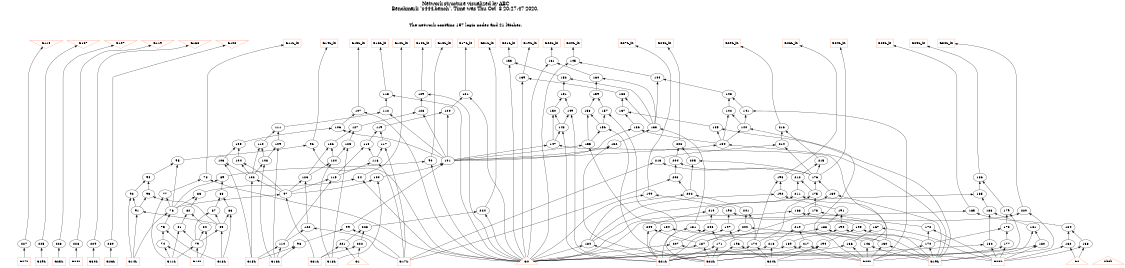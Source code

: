 # Network structure generated by ABC

digraph network {
size = "7.5,10";
center = true;
edge [dir = back];

{
  node [shape = plaintext];
  edge [style = invis];
  LevelTitle1 [label=""];
  LevelTitle2 [label=""];
  Level13 [label = ""];
  Level12 [label = ""];
  Level11 [label = ""];
  Level10 [label = ""];
  Level9 [label = ""];
  Level8 [label = ""];
  Level7 [label = ""];
  Level6 [label = ""];
  Level5 [label = ""];
  Level4 [label = ""];
  Level3 [label = ""];
  Level2 [label = ""];
  Level1 [label = ""];
  Level0 [label = ""];
  LevelTitle1 ->  LevelTitle2 ->  Level13 ->  Level12 ->  Level11 ->  Level10 ->  Level9 ->  Level8 ->  Level7 ->  Level6 ->  Level5 ->  Level4 ->  Level3 ->  Level2 ->  Level1 ->  Level0;
}

{
  rank = same;
  LevelTitle1;
  title1 [shape=plaintext,
          fontsize=20,
          fontname = "Times-Roman",
          label="Network structure visualized by ABC\nBenchmark \"s444.bench\". Time was Thu Oct  8 20:27:47 2020. "
         ];
}

{
  rank = same;
  LevelTitle2;
  title2 [shape=plaintext,
          fontsize=18,
          fontname = "Times-Roman",
          label="The network contains 157 logic nodes and 21 latches.\n"
         ];
}

{
  rank = same;
  Level13;
  Node5 [label = "G118", shape = invtriangle, color = coral, fillcolor = coral];
  Node6 [label = "G167", shape = invtriangle, color = coral, fillcolor = coral];
  Node7 [label = "G107", shape = invtriangle, color = coral, fillcolor = coral];
  Node8 [label = "G119", shape = invtriangle, color = coral, fillcolor = coral];
  Node9 [label = "G168", shape = invtriangle, color = coral, fillcolor = coral];
  Node10 [label = "G108", shape = invtriangle, color = coral, fillcolor = coral];
  Node12 [label = "G11L_in", shape = box, color = coral, fillcolor = coral];
  Node15 [label = "G12L_in", shape = box, color = coral, fillcolor = coral];
  Node18 [label = "G13L_in", shape = box, color = coral, fillcolor = coral];
  Node21 [label = "G14L_in", shape = box, color = coral, fillcolor = coral];
  Node24 [label = "G15L_in", shape = box, color = coral, fillcolor = coral];
  Node27 [label = "G16L_in", shape = box, color = coral, fillcolor = coral];
  Node30 [label = "G17L_in", shape = box, color = coral, fillcolor = coral];
  Node33 [label = "G18L_in", shape = box, color = coral, fillcolor = coral];
  Node36 [label = "G19L_in", shape = box, color = coral, fillcolor = coral];
  Node39 [label = "G20L_in", shape = box, color = coral, fillcolor = coral];
  Node42 [label = "G21L_in", shape = box, color = coral, fillcolor = coral];
  Node45 [label = "G22L_in", shape = box, color = coral, fillcolor = coral];
  Node48 [label = "G23L_in", shape = box, color = coral, fillcolor = coral];
  Node51 [label = "G24L_in", shape = box, color = coral, fillcolor = coral];
  Node54 [label = "G25L_in", shape = box, color = coral, fillcolor = coral];
  Node57 [label = "G26L_in", shape = box, color = coral, fillcolor = coral];
  Node60 [label = "G27L_in", shape = box, color = coral, fillcolor = coral];
  Node63 [label = "G28L_in", shape = box, color = coral, fillcolor = coral];
  Node66 [label = "G29L_in", shape = box, color = coral, fillcolor = coral];
  Node69 [label = "G30L_in", shape = box, color = coral, fillcolor = coral];
  Node72 [label = "G31L_in", shape = box, color = coral, fillcolor = coral];
}

{
  rank = same;
  Level12;
  Node145 [label = "145\n", shape = ellipse];
  Node153 [label = "153\n", shape = ellipse];
  Node161 [label = "161\n", shape = ellipse];
}

{
  rank = same;
  Level11;
  Node139 [label = "139\n", shape = ellipse];
  Node144 [label = "144\n", shape = ellipse];
  Node152 [label = "152\n", shape = ellipse];
  Node160 [label = "160\n", shape = ellipse];
}

{
  rank = same;
  Level10;
  Node113 [label = "113\n", shape = ellipse];
  Node121 [label = "121\n", shape = ellipse];
  Node129 [label = "129\n", shape = ellipse];
  Node138 [label = "138\n", shape = ellipse];
  Node143 [label = "143\n", shape = ellipse];
  Node151 [label = "151\n", shape = ellipse];
  Node159 [label = "159\n", shape = ellipse];
}

{
  rank = same;
  Level9;
  Node107 [label = "107\n", shape = ellipse];
  Node112 [label = "112\n", shape = ellipse];
  Node120 [label = "120\n", shape = ellipse];
  Node128 [label = "128\n", shape = ellipse];
  Node137 [label = "137\n", shape = ellipse];
  Node141 [label = "141\n", shape = ellipse];
  Node142 [label = "142\n", shape = ellipse];
  Node149 [label = "149\n", shape = ellipse];
  Node150 [label = "150\n", shape = ellipse];
  Node157 [label = "157\n", shape = ellipse];
  Node158 [label = "158\n", shape = ellipse];
}

{
  rank = same;
  Level8;
  Node106 [label = "106\n", shape = ellipse];
  Node111 [label = "111\n", shape = ellipse];
  Node119 [label = "119\n", shape = ellipse];
  Node127 [label = "127\n", shape = ellipse];
  Node133 [label = "133\n", shape = ellipse];
  Node135 [label = "135\n", shape = ellipse];
  Node136 [label = "136\n", shape = ellipse];
  Node140 [label = "140\n", shape = ellipse];
  Node148 [label = "148\n", shape = ellipse];
  Node156 [label = "156\n", shape = ellipse];
  Node216 [label = "216\n", shape = ellipse];
}

{
  rank = same;
  Level7;
  Node96 [label = "96\n", shape = ellipse];
  Node105 [label = "105\n", shape = ellipse];
  Node109 [label = "109\n", shape = ellipse];
  Node110 [label = "110\n", shape = ellipse];
  Node117 [label = "117\n", shape = ellipse];
  Node118 [label = "118\n", shape = ellipse];
  Node125 [label = "125\n", shape = ellipse];
  Node126 [label = "126\n", shape = ellipse];
  Node132 [label = "132\n", shape = ellipse];
  Node134 [label = "134\n", shape = ellipse];
  Node147 [label = "147\n", shape = ellipse];
  Node155 [label = "155\n", shape = ellipse];
  Node206 [label = "206\n", shape = ellipse];
  Node214 [label = "214\n", shape = ellipse];
}

{
  rank = same;
  Level6;
  Node90 [label = "90\n", shape = ellipse];
  Node95 [label = "95\n", shape = ellipse];
  Node101 [label = "101\n", shape = ellipse];
  Node103 [label = "103\n", shape = ellipse];
  Node104 [label = "104\n", shape = ellipse];
  Node108 [label = "108\n", shape = ellipse];
  Node116 [label = "116\n", shape = ellipse];
  Node124 [label = "124\n", shape = ellipse];
  Node204 [label = "204\n", shape = ellipse];
  Node205 [label = "205\n", shape = ellipse];
  Node213 [label = "213\n", shape = ellipse];
  Node215 [label = "215\n", shape = ellipse];
}

{
  rank = same;
  Level5;
  Node78 [label = "78\n", shape = ellipse];
  Node84 [label = "84\n", shape = ellipse];
  Node89 [label = "89\n", shape = ellipse];
  Node94 [label = "94\n", shape = ellipse];
  Node100 [label = "100\n", shape = ellipse];
  Node102 [label = "102\n", shape = ellipse];
  Node115 [label = "115\n", shape = ellipse];
  Node123 [label = "123\n", shape = ellipse];
  Node176 [label = "176\n", shape = ellipse];
  Node186 [label = "186\n", shape = ellipse];
  Node193 [label = "193\n", shape = ellipse];
  Node203 [label = "203\n", shape = ellipse];
  Node212 [label = "212\n", shape = ellipse];
}

{
  rank = same;
  Level4;
  Node77 [label = "77\n", shape = ellipse];
  Node83 [label = "83\n", shape = ellipse];
  Node88 [label = "88\n", shape = ellipse];
  Node92 [label = "92\n", shape = ellipse];
  Node93 [label = "93\n", shape = ellipse];
  Node97 [label = "97\n", shape = ellipse];
  Node169 [label = "169\n", shape = ellipse];
  Node175 [label = "175\n", shape = ellipse];
  Node185 [label = "185\n", shape = ellipse];
  Node192 [label = "192\n", shape = ellipse];
  Node199 [label = "199\n", shape = ellipse];
  Node202 [label = "202\n", shape = ellipse];
  Node211 [label = "211\n", shape = ellipse];
}

{
  rank = same;
  Level3;
  Node76 [label = "76\n", shape = ellipse];
  Node82 [label = "82\n", shape = ellipse];
  Node86 [label = "86\n", shape = ellipse];
  Node87 [label = "87\n", shape = ellipse];
  Node91 [label = "91\n", shape = ellipse];
  Node165 [label = "165\n", shape = ellipse];
  Node168 [label = "168\n", shape = ellipse];
  Node173 [label = "173\n", shape = ellipse];
  Node179 [label = "179\n", shape = ellipse];
  Node183 [label = "183\n", shape = ellipse];
  Node191 [label = "191\n", shape = ellipse];
  Node198 [label = "198\n", shape = ellipse];
  Node201 [label = "201\n", shape = ellipse];
  Node210 [label = "210\n", shape = ellipse];
  Node220 [label = "220\n", shape = ellipse];
  Node224 [label = "224\n", shape = ellipse];
}

{
  rank = same;
  Level2;
  Node75 [label = "75\n", shape = ellipse];
  Node80 [label = "80\n", shape = ellipse];
  Node81 [label = "81\n", shape = ellipse];
  Node85 [label = "85\n", shape = ellipse];
  Node99 [label = "99\n", shape = ellipse];
  Node122 [label = "122\n", shape = ellipse];
  Node131 [label = "131\n", shape = ellipse];
  Node154 [label = "154\n", shape = ellipse];
  Node164 [label = "164\n", shape = ellipse];
  Node167 [label = "167\n", shape = ellipse];
  Node172 [label = "172\n", shape = ellipse];
  Node178 [label = "178\n", shape = ellipse];
  Node181 [label = "181\n", shape = ellipse];
  Node188 [label = "188\n", shape = ellipse];
  Node190 [label = "190\n", shape = ellipse];
  Node195 [label = "195\n", shape = ellipse];
  Node197 [label = "197\n", shape = ellipse];
  Node200 [label = "200\n", shape = ellipse];
  Node208 [label = "208\n", shape = ellipse];
  Node209 [label = "209\n", shape = ellipse];
  Node219 [label = "219\n", shape = ellipse];
  Node223 [label = "223\n", shape = ellipse];
}

{
  rank = same;
  Level1;
  Node74 [label = "74\n", shape = ellipse];
  Node79 [label = "79\n", shape = ellipse];
  Node98 [label = "98\n", shape = ellipse];
  Node114 [label = "114\n", shape = ellipse];
  Node130 [label = "130\n", shape = ellipse];
  Node146 [label = "146\n", shape = ellipse];
  Node162 [label = "162\n", shape = ellipse];
  Node163 [label = "163\n", shape = ellipse];
  Node166 [label = "166\n", shape = ellipse];
  Node170 [label = "170\n", shape = ellipse];
  Node171 [label = "171\n", shape = ellipse];
  Node174 [label = "174\n", shape = ellipse];
  Node177 [label = "177\n", shape = ellipse];
  Node180 [label = "180\n", shape = ellipse];
  Node182 [label = "182\n", shape = ellipse];
  Node184 [label = "184\n", shape = ellipse];
  Node187 [label = "187\n", shape = ellipse];
  Node189 [label = "189\n", shape = ellipse];
  Node194 [label = "194\n", shape = ellipse];
  Node196 [label = "196\n", shape = ellipse];
  Node207 [label = "207\n", shape = ellipse];
  Node217 [label = "217\n", shape = ellipse];
  Node218 [label = "218\n", shape = ellipse];
  Node221 [label = "221\n", shape = ellipse];
  Node222 [label = "222\n", shape = ellipse];
  Node225 [label = "225\n", shape = ellipse];
  Node226 [label = "226\n", shape = ellipse];
  Node227 [label = "227\n", shape = ellipse];
  Node228 [label = "228\n", shape = ellipse];
  Node229 [label = "229\n", shape = ellipse];
  Node230 [label = "230\n", shape = ellipse];
}

{
  rank = same;
  Level0;
  Node1 [label = "clock", shape = triangle, color = coral, fillcolor = coral];
  Node2 [label = "G0", shape = triangle, color = coral, fillcolor = coral];
  Node3 [label = "G1", shape = triangle, color = coral, fillcolor = coral];
  Node4 [label = "G2", shape = triangle, color = coral, fillcolor = coral];
  Node13 [label = "G11L", shape = box, color = coral, fillcolor = coral];
  Node16 [label = "G12L", shape = box, color = coral, fillcolor = coral];
  Node19 [label = "G13L", shape = box, color = coral, fillcolor = coral];
  Node22 [label = "G14L", shape = box, color = coral, fillcolor = coral];
  Node25 [label = "G15L", shape = box, color = coral, fillcolor = coral];
  Node28 [label = "G16L", shape = box, color = coral, fillcolor = coral];
  Node31 [label = "G17L", shape = box, color = coral, fillcolor = coral];
  Node34 [label = "G18L", shape = box, color = coral, fillcolor = coral];
  Node37 [label = "G19L", shape = box, color = coral, fillcolor = coral];
  Node40 [label = "G20L", shape = box, color = coral, fillcolor = coral];
  Node43 [label = "G21L", shape = box, color = coral, fillcolor = coral];
  Node46 [label = "G22L", shape = box, color = coral, fillcolor = coral];
  Node49 [label = "G23L", shape = box, color = coral, fillcolor = coral];
  Node52 [label = "G24L", shape = box, color = coral, fillcolor = coral];
  Node55 [label = "G25L", shape = box, color = coral, fillcolor = coral];
  Node58 [label = "G26L", shape = box, color = coral, fillcolor = coral];
  Node61 [label = "G27L", shape = box, color = coral, fillcolor = coral];
  Node64 [label = "G28L", shape = box, color = coral, fillcolor = coral];
  Node67 [label = "G29L", shape = box, color = coral, fillcolor = coral];
  Node70 [label = "G30L", shape = box, color = coral, fillcolor = coral];
  Node73 [label = "G31L", shape = box, color = coral, fillcolor = coral];
}

title1 -> title2 [style = invis];
title2 -> Node5 [style = invis];
title2 -> Node6 [style = invis];
title2 -> Node7 [style = invis];
title2 -> Node8 [style = invis];
title2 -> Node9 [style = invis];
title2 -> Node10 [style = invis];
title2 -> Node12 [style = invis];
title2 -> Node15 [style = invis];
title2 -> Node18 [style = invis];
title2 -> Node21 [style = invis];
title2 -> Node24 [style = invis];
title2 -> Node27 [style = invis];
title2 -> Node30 [style = invis];
title2 -> Node33 [style = invis];
title2 -> Node36 [style = invis];
title2 -> Node39 [style = invis];
title2 -> Node42 [style = invis];
title2 -> Node45 [style = invis];
title2 -> Node48 [style = invis];
title2 -> Node51 [style = invis];
title2 -> Node54 [style = invis];
title2 -> Node57 [style = invis];
title2 -> Node60 [style = invis];
title2 -> Node63 [style = invis];
title2 -> Node66 [style = invis];
title2 -> Node69 [style = invis];
title2 -> Node72 [style = invis];
Node5 -> Node6 [style = invis];
Node6 -> Node7 [style = invis];
Node7 -> Node8 [style = invis];
Node8 -> Node9 [style = invis];
Node9 -> Node10 [style = invis];
Node5 -> Node227 [style = solid];
Node6 -> Node225 [style = solid];
Node7 -> Node228 [style = solid];
Node8 -> Node226 [style = solid];
Node9 -> Node229 [style = solid];
Node10 -> Node230 [style = solid];
Node12 -> Node78 [style = solid];
Node15 -> Node84 [style = solid];
Node18 -> Node90 [style = solid];
Node21 -> Node96 [style = solid];
Node24 -> Node107 [style = solid];
Node27 -> Node113 [style = solid];
Node30 -> Node121 [style = solid];
Node33 -> Node129 [style = solid];
Node36 -> Node139 [style = solid];
Node39 -> Node145 [style = solid];
Node42 -> Node153 [style = solid];
Node45 -> Node161 [style = solid];
Node48 -> Node165 [style = solid];
Node51 -> Node176 [style = solid];
Node54 -> Node186 [style = solid];
Node57 -> Node193 [style = solid];
Node60 -> Node199 [style = solid];
Node63 -> Node206 [style = solid];
Node66 -> Node216 [style = solid];
Node69 -> Node220 [style = solid];
Node72 -> Node224 [style = solid];
Node74 -> Node13 [style = solid];
Node74 -> Node16 [style = solid];
Node75 -> Node19 [style = solid];
Node75 -> Node74 [style = solid];
Node76 -> Node22 [style = solid];
Node76 -> Node75 [style = solid];
Node77 -> Node13 [style = solid];
Node77 -> Node76 [style = solid];
Node78 -> Node2 [style = solid];
Node78 -> Node77 [style = solid];
Node79 -> Node13 [style = solid];
Node79 -> Node16 [style = solid];
Node80 -> Node16 [style = solid];
Node80 -> Node79 [style = solid];
Node81 -> Node13 [style = solid];
Node81 -> Node79 [style = solid];
Node82 -> Node80 [style = solid];
Node82 -> Node81 [style = solid];
Node83 -> Node76 [style = solid];
Node83 -> Node82 [style = solid];
Node84 -> Node2 [style = solid];
Node84 -> Node83 [style = solid];
Node85 -> Node19 [style = solid];
Node85 -> Node79 [style = solid];
Node86 -> Node19 [style = solid];
Node86 -> Node85 [style = solid];
Node87 -> Node79 [style = solid];
Node87 -> Node85 [style = solid];
Node88 -> Node86 [style = solid];
Node88 -> Node87 [style = solid];
Node89 -> Node76 [style = solid];
Node89 -> Node88 [style = solid];
Node90 -> Node2 [style = solid];
Node90 -> Node89 [style = solid];
Node91 -> Node22 [style = solid];
Node91 -> Node85 [style = solid];
Node92 -> Node22 [style = solid];
Node92 -> Node91 [style = solid];
Node93 -> Node85 [style = solid];
Node93 -> Node91 [style = solid];
Node94 -> Node92 [style = solid];
Node94 -> Node93 [style = solid];
Node95 -> Node76 [style = solid];
Node95 -> Node94 [style = solid];
Node96 -> Node2 [style = solid];
Node96 -> Node95 [style = solid];
Node97 -> Node73 [style = solid];
Node97 -> Node76 [style = solid];
Node98 -> Node25 [style = solid];
Node98 -> Node28 [style = solid];
Node99 -> Node31 [style = solid];
Node99 -> Node98 [style = solid];
Node100 -> Node34 [style = solid];
Node100 -> Node97 [style = solid];
Node101 -> Node99 [style = solid];
Node101 -> Node100 [style = solid];
Node102 -> Node25 [style = solid];
Node102 -> Node97 [style = solid];
Node103 -> Node25 [style = solid];
Node103 -> Node102 [style = solid];
Node104 -> Node97 [style = solid];
Node104 -> Node102 [style = solid];
Node105 -> Node103 [style = solid];
Node105 -> Node104 [style = solid];
Node106 -> Node101 [style = solid];
Node106 -> Node105 [style = solid];
Node107 -> Node2 [style = solid];
Node107 -> Node106 [style = solid];
Node108 -> Node28 [style = solid];
Node108 -> Node102 [style = solid];
Node109 -> Node28 [style = solid];
Node109 -> Node108 [style = solid];
Node110 -> Node102 [style = solid];
Node110 -> Node108 [style = solid];
Node111 -> Node109 [style = solid];
Node111 -> Node110 [style = solid];
Node112 -> Node101 [style = solid];
Node112 -> Node111 [style = solid];
Node113 -> Node2 [style = solid];
Node113 -> Node112 [style = solid];
Node114 -> Node25 [style = solid];
Node114 -> Node28 [style = solid];
Node115 -> Node97 [style = solid];
Node115 -> Node114 [style = solid];
Node116 -> Node31 [style = solid];
Node116 -> Node115 [style = solid];
Node117 -> Node31 [style = solid];
Node117 -> Node116 [style = solid];
Node118 -> Node115 [style = solid];
Node118 -> Node116 [style = solid];
Node119 -> Node117 [style = solid];
Node119 -> Node118 [style = solid];
Node120 -> Node101 [style = solid];
Node120 -> Node119 [style = solid];
Node121 -> Node2 [style = solid];
Node121 -> Node120 [style = solid];
Node122 -> Node31 [style = solid];
Node122 -> Node114 [style = solid];
Node123 -> Node97 [style = solid];
Node123 -> Node122 [style = solid];
Node124 -> Node34 [style = solid];
Node124 -> Node123 [style = solid];
Node125 -> Node34 [style = solid];
Node125 -> Node124 [style = solid];
Node126 -> Node123 [style = solid];
Node126 -> Node124 [style = solid];
Node127 -> Node125 [style = solid];
Node127 -> Node126 [style = solid];
Node128 -> Node101 [style = solid];
Node128 -> Node127 [style = solid];
Node129 -> Node2 [style = solid];
Node129 -> Node128 [style = solid];
Node130 -> Node37 [style = solid];
Node130 -> Node40 [style = solid];
Node131 -> Node43 [style = solid];
Node131 -> Node130 [style = solid];
Node132 -> Node46 [style = solid];
Node132 -> Node101 [style = solid];
Node133 -> Node131 [style = solid];
Node133 -> Node132 [style = solid];
Node134 -> Node37 [style = solid];
Node134 -> Node101 [style = solid];
Node135 -> Node37 [style = solid];
Node135 -> Node134 [style = solid];
Node136 -> Node101 [style = solid];
Node136 -> Node134 [style = solid];
Node137 -> Node135 [style = solid];
Node137 -> Node136 [style = solid];
Node138 -> Node133 [style = solid];
Node138 -> Node137 [style = solid];
Node139 -> Node2 [style = solid];
Node139 -> Node138 [style = solid];
Node140 -> Node40 [style = solid];
Node140 -> Node134 [style = solid];
Node141 -> Node40 [style = solid];
Node141 -> Node140 [style = solid];
Node142 -> Node134 [style = solid];
Node142 -> Node140 [style = solid];
Node143 -> Node141 [style = solid];
Node143 -> Node142 [style = solid];
Node144 -> Node133 [style = solid];
Node144 -> Node143 [style = solid];
Node145 -> Node2 [style = solid];
Node145 -> Node144 [style = solid];
Node146 -> Node37 [style = solid];
Node146 -> Node40 [style = solid];
Node147 -> Node101 [style = solid];
Node147 -> Node146 [style = solid];
Node148 -> Node43 [style = solid];
Node148 -> Node147 [style = solid];
Node149 -> Node43 [style = solid];
Node149 -> Node148 [style = solid];
Node150 -> Node147 [style = solid];
Node150 -> Node148 [style = solid];
Node151 -> Node149 [style = solid];
Node151 -> Node150 [style = solid];
Node152 -> Node133 [style = solid];
Node152 -> Node151 [style = solid];
Node153 -> Node2 [style = solid];
Node153 -> Node152 [style = solid];
Node154 -> Node43 [style = solid];
Node154 -> Node146 [style = solid];
Node155 -> Node101 [style = solid];
Node155 -> Node154 [style = solid];
Node156 -> Node46 [style = solid];
Node156 -> Node155 [style = solid];
Node157 -> Node46 [style = solid];
Node157 -> Node156 [style = solid];
Node158 -> Node155 [style = solid];
Node158 -> Node156 [style = solid];
Node159 -> Node157 [style = solid];
Node159 -> Node158 [style = solid];
Node160 -> Node133 [style = solid];
Node160 -> Node159 [style = solid];
Node161 -> Node2 [style = solid];
Node161 -> Node160 [style = solid];
Node162 -> Node4 [style = solid];
Node162 -> Node49 [style = solid];
Node163 -> Node4 [style = solid];
Node163 -> Node49 [style = solid];
Node164 -> Node162 [style = solid];
Node164 -> Node163 [style = solid];
Node165 -> Node2 [style = solid];
Node165 -> Node164 [style = solid];
Node166 -> Node40 [style = solid];
Node166 -> Node43 [style = solid];
Node167 -> Node49 [style = solid];
Node167 -> Node166 [style = solid];
Node168 -> Node2 [style = solid];
Node168 -> Node167 [style = solid];
Node169 -> Node37 [style = solid];
Node169 -> Node168 [style = solid];
Node170 -> Node37 [style = solid];
Node170 -> Node40 [style = solid];
Node171 -> Node43 [style = solid];
Node171 -> Node46 [style = solid];
Node172 -> Node49 [style = solid];
Node172 -> Node170 [style = solid];
Node173 -> Node171 [style = solid];
Node173 -> Node172 [style = solid];
Node174 -> Node2 [style = solid];
Node174 -> Node52 [style = solid];
Node175 -> Node173 [style = solid];
Node175 -> Node174 [style = solid];
Node176 -> Node169 [style = solid];
Node176 -> Node175 [style = solid];
Node177 -> Node46 [style = solid];
Node177 -> Node49 [style = solid];
Node178 -> Node170 [style = solid];
Node178 -> Node177 [style = solid];
Node179 -> Node52 [style = solid];
Node179 -> Node178 [style = solid];
Node180 -> Node40 [style = solid];
Node180 -> Node49 [style = solid];
Node181 -> Node37 [style = solid];
Node181 -> Node180 [style = solid];
Node182 -> Node46 [style = solid];
Node182 -> Node49 [style = solid];
Node183 -> Node181 [style = solid];
Node183 -> Node182 [style = solid];
Node184 -> Node2 [style = solid];
Node184 -> Node43 [style = solid];
Node185 -> Node183 [style = solid];
Node185 -> Node184 [style = solid];
Node186 -> Node179 [style = solid];
Node186 -> Node185 [style = solid];
Node187 -> Node2 [style = solid];
Node187 -> Node46 [style = solid];
Node188 -> Node37 [style = solid];
Node188 -> Node187 [style = solid];
Node189 -> Node2 [style = solid];
Node189 -> Node40 [style = solid];
Node190 -> Node37 [style = solid];
Node190 -> Node189 [style = solid];
Node191 -> Node188 [style = solid];
Node191 -> Node190 [style = solid];
Node192 -> Node184 [style = solid];
Node192 -> Node191 [style = solid];
Node193 -> Node174 [style = solid];
Node193 -> Node192 [style = solid];
Node194 -> Node43 [style = solid];
Node194 -> Node52 [style = solid];
Node195 -> Node170 [style = solid];
Node195 -> Node194 [style = solid];
Node196 -> Node46 [style = solid];
Node196 -> Node52 [style = solid];
Node197 -> Node43 [style = solid];
Node197 -> Node196 [style = solid];
Node198 -> Node195 [style = solid];
Node198 -> Node197 [style = solid];
Node199 -> Node2 [style = solid];
Node199 -> Node198 [style = solid];
Node200 -> Node130 [style = solid];
Node200 -> Node187 [style = solid];
Node201 -> Node174 [style = solid];
Node201 -> Node200 [style = solid];
Node202 -> Node184 [style = solid];
Node202 -> Node201 [style = solid];
Node203 -> Node31 [style = solid];
Node203 -> Node202 [style = solid];
Node204 -> Node176 [style = solid];
Node204 -> Node203 [style = solid];
Node205 -> Node176 [style = solid];
Node205 -> Node202 [style = solid];
Node206 -> Node204 [style = solid];
Node206 -> Node205 [style = solid];
Node207 -> Node2 [style = solid];
Node207 -> Node49 [style = solid];
Node208 -> Node171 [style = solid];
Node208 -> Node207 [style = solid];
Node209 -> Node43 [style = solid];
Node209 -> Node187 [style = solid];
Node210 -> Node208 [style = solid];
Node210 -> Node209 [style = solid];
Node211 -> Node130 [style = solid];
Node211 -> Node210 [style = solid];
Node212 -> Node175 [style = solid];
Node212 -> Node211 [style = solid];
Node213 -> Node31 [style = solid];
Node213 -> Node212 [style = solid];
Node214 -> Node176 [style = solid];
Node214 -> Node213 [style = solid];
Node215 -> Node176 [style = solid];
Node215 -> Node212 [style = solid];
Node216 -> Node214 [style = solid];
Node216 -> Node215 [style = solid];
Node217 -> Node40 [style = solid];
Node217 -> Node43 [style = solid];
Node218 -> Node2 [style = solid];
Node218 -> Node52 [style = solid];
Node219 -> Node217 [style = solid];
Node219 -> Node218 [style = solid];
Node220 -> Node37 [style = solid];
Node220 -> Node219 [style = solid];
Node221 -> Node3 [style = solid];
Node221 -> Node73 [style = solid];
Node222 -> Node3 [style = solid];
Node222 -> Node73 [style = solid];
Node223 -> Node221 [style = solid];
Node223 -> Node222 [style = solid];
Node224 -> Node2 [style = solid];
Node224 -> Node223 [style = solid];
Node225 -> Node67 [style = solid];
Node226 -> Node64 [style = solid];
Node227 -> Node61 [style = solid];
Node228 -> Node55 [style = solid];
Node229 -> Node70 [style = solid];
Node230 -> Node58 [style = solid];
}

